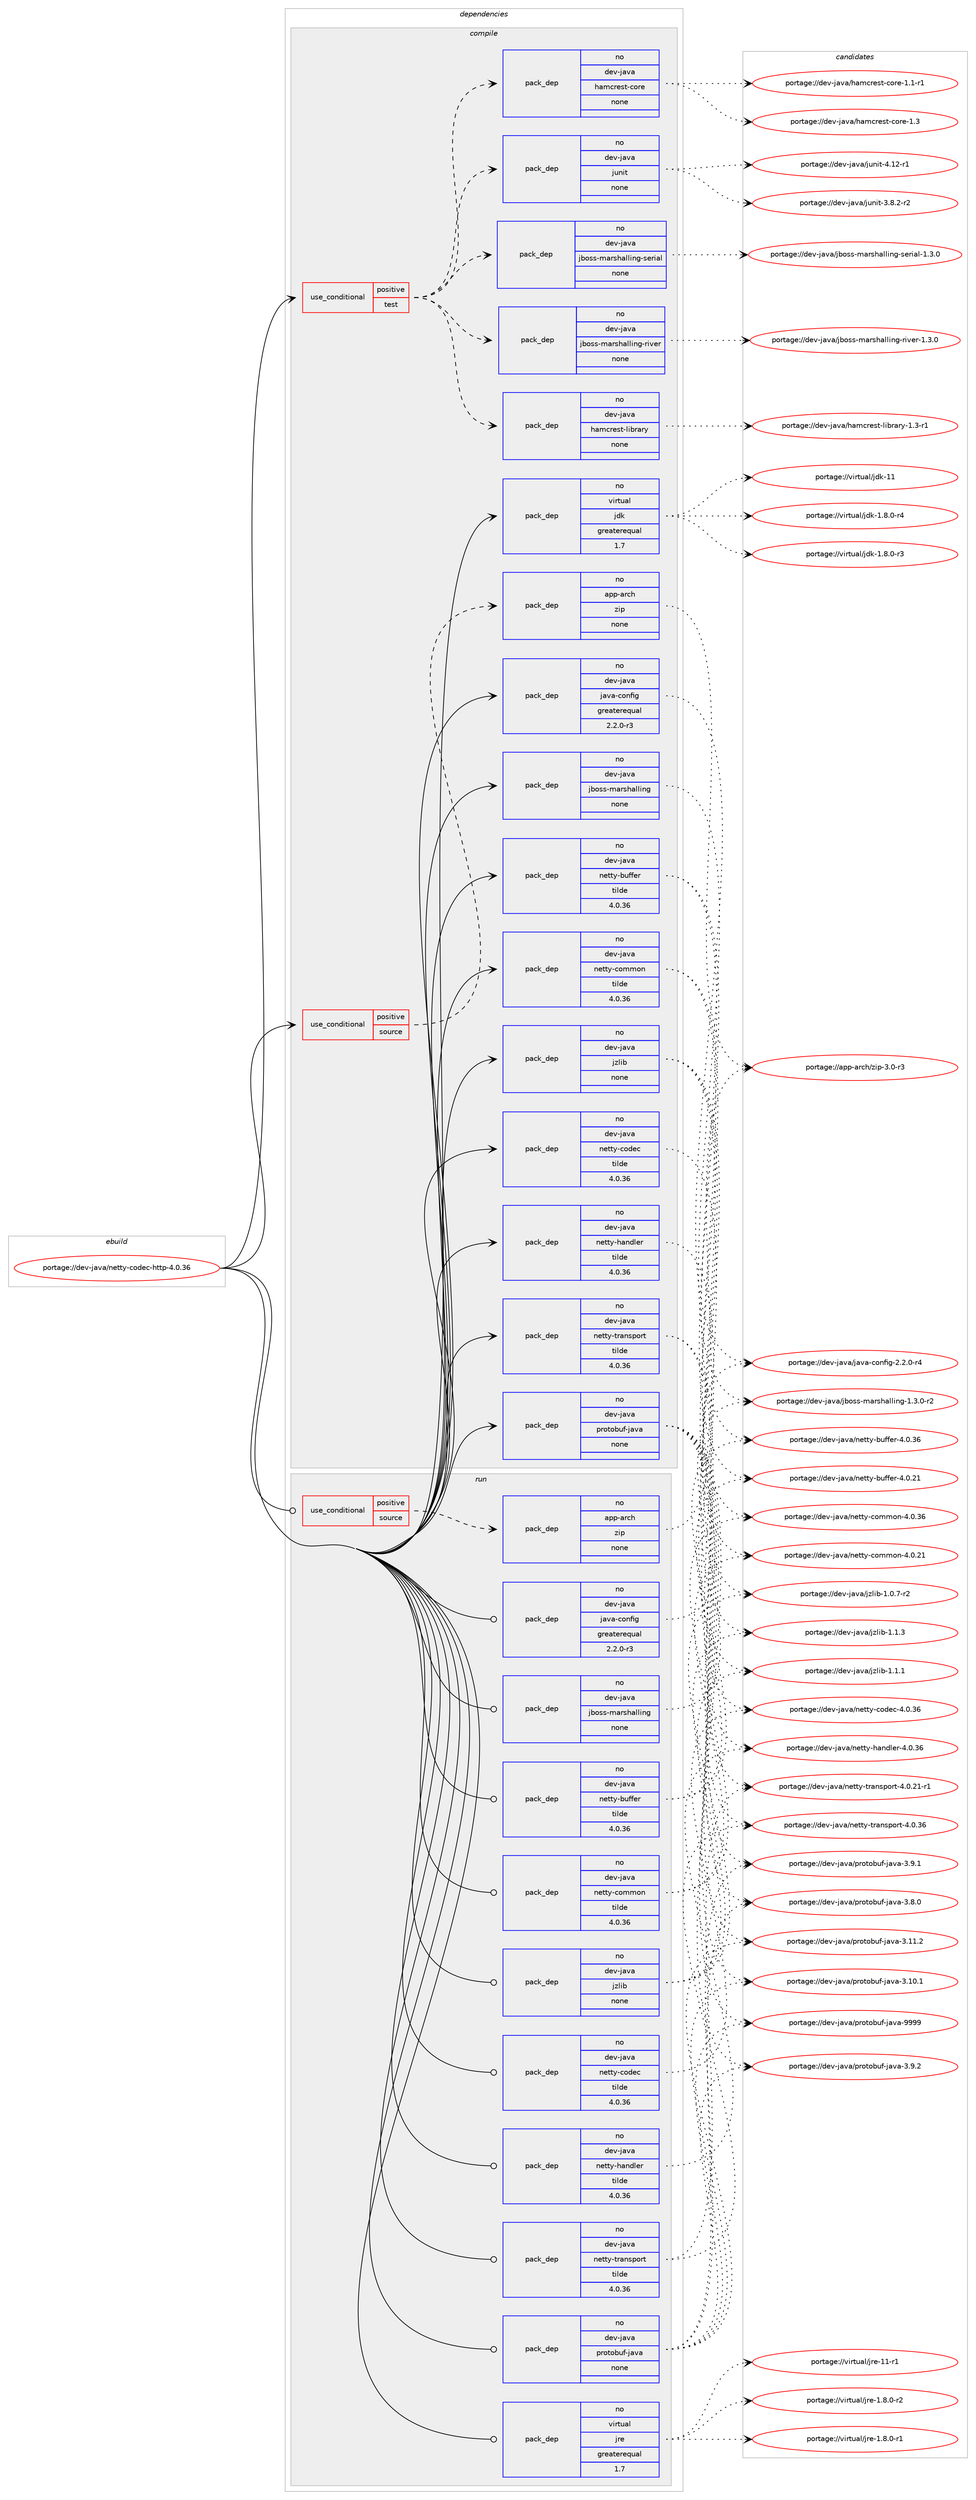 digraph prolog {

# *************
# Graph options
# *************

newrank=true;
concentrate=true;
compound=true;
graph [rankdir=LR,fontname=Helvetica,fontsize=10,ranksep=1.5];#, ranksep=2.5, nodesep=0.2];
edge  [arrowhead=vee];
node  [fontname=Helvetica,fontsize=10];

# **********
# The ebuild
# **********

subgraph cluster_leftcol {
color=gray;
rank=same;
label=<<i>ebuild</i>>;
id [label="portage://dev-java/netty-codec-http-4.0.36", color=red, width=4, href="../dev-java/netty-codec-http-4.0.36.svg"];
}

# ****************
# The dependencies
# ****************

subgraph cluster_midcol {
color=gray;
label=<<i>dependencies</i>>;
subgraph cluster_compile {
fillcolor="#eeeeee";
style=filled;
label=<<i>compile</i>>;
subgraph cond129491 {
dependency527763 [label=<<TABLE BORDER="0" CELLBORDER="1" CELLSPACING="0" CELLPADDING="4"><TR><TD ROWSPAN="3" CELLPADDING="10">use_conditional</TD></TR><TR><TD>positive</TD></TR><TR><TD>source</TD></TR></TABLE>>, shape=none, color=red];
subgraph pack392662 {
dependency527764 [label=<<TABLE BORDER="0" CELLBORDER="1" CELLSPACING="0" CELLPADDING="4" WIDTH="220"><TR><TD ROWSPAN="6" CELLPADDING="30">pack_dep</TD></TR><TR><TD WIDTH="110">no</TD></TR><TR><TD>app-arch</TD></TR><TR><TD>zip</TD></TR><TR><TD>none</TD></TR><TR><TD></TD></TR></TABLE>>, shape=none, color=blue];
}
dependency527763:e -> dependency527764:w [weight=20,style="dashed",arrowhead="vee"];
}
id:e -> dependency527763:w [weight=20,style="solid",arrowhead="vee"];
subgraph cond129492 {
dependency527765 [label=<<TABLE BORDER="0" CELLBORDER="1" CELLSPACING="0" CELLPADDING="4"><TR><TD ROWSPAN="3" CELLPADDING="10">use_conditional</TD></TR><TR><TD>positive</TD></TR><TR><TD>test</TD></TR></TABLE>>, shape=none, color=red];
subgraph pack392663 {
dependency527766 [label=<<TABLE BORDER="0" CELLBORDER="1" CELLSPACING="0" CELLPADDING="4" WIDTH="220"><TR><TD ROWSPAN="6" CELLPADDING="30">pack_dep</TD></TR><TR><TD WIDTH="110">no</TD></TR><TR><TD>dev-java</TD></TR><TR><TD>hamcrest-core</TD></TR><TR><TD>none</TD></TR><TR><TD></TD></TR></TABLE>>, shape=none, color=blue];
}
dependency527765:e -> dependency527766:w [weight=20,style="dashed",arrowhead="vee"];
subgraph pack392664 {
dependency527767 [label=<<TABLE BORDER="0" CELLBORDER="1" CELLSPACING="0" CELLPADDING="4" WIDTH="220"><TR><TD ROWSPAN="6" CELLPADDING="30">pack_dep</TD></TR><TR><TD WIDTH="110">no</TD></TR><TR><TD>dev-java</TD></TR><TR><TD>hamcrest-library</TD></TR><TR><TD>none</TD></TR><TR><TD></TD></TR></TABLE>>, shape=none, color=blue];
}
dependency527765:e -> dependency527767:w [weight=20,style="dashed",arrowhead="vee"];
subgraph pack392665 {
dependency527768 [label=<<TABLE BORDER="0" CELLBORDER="1" CELLSPACING="0" CELLPADDING="4" WIDTH="220"><TR><TD ROWSPAN="6" CELLPADDING="30">pack_dep</TD></TR><TR><TD WIDTH="110">no</TD></TR><TR><TD>dev-java</TD></TR><TR><TD>jboss-marshalling-river</TD></TR><TR><TD>none</TD></TR><TR><TD></TD></TR></TABLE>>, shape=none, color=blue];
}
dependency527765:e -> dependency527768:w [weight=20,style="dashed",arrowhead="vee"];
subgraph pack392666 {
dependency527769 [label=<<TABLE BORDER="0" CELLBORDER="1" CELLSPACING="0" CELLPADDING="4" WIDTH="220"><TR><TD ROWSPAN="6" CELLPADDING="30">pack_dep</TD></TR><TR><TD WIDTH="110">no</TD></TR><TR><TD>dev-java</TD></TR><TR><TD>jboss-marshalling-serial</TD></TR><TR><TD>none</TD></TR><TR><TD></TD></TR></TABLE>>, shape=none, color=blue];
}
dependency527765:e -> dependency527769:w [weight=20,style="dashed",arrowhead="vee"];
subgraph pack392667 {
dependency527770 [label=<<TABLE BORDER="0" CELLBORDER="1" CELLSPACING="0" CELLPADDING="4" WIDTH="220"><TR><TD ROWSPAN="6" CELLPADDING="30">pack_dep</TD></TR><TR><TD WIDTH="110">no</TD></TR><TR><TD>dev-java</TD></TR><TR><TD>junit</TD></TR><TR><TD>none</TD></TR><TR><TD></TD></TR></TABLE>>, shape=none, color=blue];
}
dependency527765:e -> dependency527770:w [weight=20,style="dashed",arrowhead="vee"];
}
id:e -> dependency527765:w [weight=20,style="solid",arrowhead="vee"];
subgraph pack392668 {
dependency527771 [label=<<TABLE BORDER="0" CELLBORDER="1" CELLSPACING="0" CELLPADDING="4" WIDTH="220"><TR><TD ROWSPAN="6" CELLPADDING="30">pack_dep</TD></TR><TR><TD WIDTH="110">no</TD></TR><TR><TD>dev-java</TD></TR><TR><TD>java-config</TD></TR><TR><TD>greaterequal</TD></TR><TR><TD>2.2.0-r3</TD></TR></TABLE>>, shape=none, color=blue];
}
id:e -> dependency527771:w [weight=20,style="solid",arrowhead="vee"];
subgraph pack392669 {
dependency527772 [label=<<TABLE BORDER="0" CELLBORDER="1" CELLSPACING="0" CELLPADDING="4" WIDTH="220"><TR><TD ROWSPAN="6" CELLPADDING="30">pack_dep</TD></TR><TR><TD WIDTH="110">no</TD></TR><TR><TD>dev-java</TD></TR><TR><TD>jboss-marshalling</TD></TR><TR><TD>none</TD></TR><TR><TD></TD></TR></TABLE>>, shape=none, color=blue];
}
id:e -> dependency527772:w [weight=20,style="solid",arrowhead="vee"];
subgraph pack392670 {
dependency527773 [label=<<TABLE BORDER="0" CELLBORDER="1" CELLSPACING="0" CELLPADDING="4" WIDTH="220"><TR><TD ROWSPAN="6" CELLPADDING="30">pack_dep</TD></TR><TR><TD WIDTH="110">no</TD></TR><TR><TD>dev-java</TD></TR><TR><TD>jzlib</TD></TR><TR><TD>none</TD></TR><TR><TD></TD></TR></TABLE>>, shape=none, color=blue];
}
id:e -> dependency527773:w [weight=20,style="solid",arrowhead="vee"];
subgraph pack392671 {
dependency527774 [label=<<TABLE BORDER="0" CELLBORDER="1" CELLSPACING="0" CELLPADDING="4" WIDTH="220"><TR><TD ROWSPAN="6" CELLPADDING="30">pack_dep</TD></TR><TR><TD WIDTH="110">no</TD></TR><TR><TD>dev-java</TD></TR><TR><TD>netty-buffer</TD></TR><TR><TD>tilde</TD></TR><TR><TD>4.0.36</TD></TR></TABLE>>, shape=none, color=blue];
}
id:e -> dependency527774:w [weight=20,style="solid",arrowhead="vee"];
subgraph pack392672 {
dependency527775 [label=<<TABLE BORDER="0" CELLBORDER="1" CELLSPACING="0" CELLPADDING="4" WIDTH="220"><TR><TD ROWSPAN="6" CELLPADDING="30">pack_dep</TD></TR><TR><TD WIDTH="110">no</TD></TR><TR><TD>dev-java</TD></TR><TR><TD>netty-codec</TD></TR><TR><TD>tilde</TD></TR><TR><TD>4.0.36</TD></TR></TABLE>>, shape=none, color=blue];
}
id:e -> dependency527775:w [weight=20,style="solid",arrowhead="vee"];
subgraph pack392673 {
dependency527776 [label=<<TABLE BORDER="0" CELLBORDER="1" CELLSPACING="0" CELLPADDING="4" WIDTH="220"><TR><TD ROWSPAN="6" CELLPADDING="30">pack_dep</TD></TR><TR><TD WIDTH="110">no</TD></TR><TR><TD>dev-java</TD></TR><TR><TD>netty-common</TD></TR><TR><TD>tilde</TD></TR><TR><TD>4.0.36</TD></TR></TABLE>>, shape=none, color=blue];
}
id:e -> dependency527776:w [weight=20,style="solid",arrowhead="vee"];
subgraph pack392674 {
dependency527777 [label=<<TABLE BORDER="0" CELLBORDER="1" CELLSPACING="0" CELLPADDING="4" WIDTH="220"><TR><TD ROWSPAN="6" CELLPADDING="30">pack_dep</TD></TR><TR><TD WIDTH="110">no</TD></TR><TR><TD>dev-java</TD></TR><TR><TD>netty-handler</TD></TR><TR><TD>tilde</TD></TR><TR><TD>4.0.36</TD></TR></TABLE>>, shape=none, color=blue];
}
id:e -> dependency527777:w [weight=20,style="solid",arrowhead="vee"];
subgraph pack392675 {
dependency527778 [label=<<TABLE BORDER="0" CELLBORDER="1" CELLSPACING="0" CELLPADDING="4" WIDTH="220"><TR><TD ROWSPAN="6" CELLPADDING="30">pack_dep</TD></TR><TR><TD WIDTH="110">no</TD></TR><TR><TD>dev-java</TD></TR><TR><TD>netty-transport</TD></TR><TR><TD>tilde</TD></TR><TR><TD>4.0.36</TD></TR></TABLE>>, shape=none, color=blue];
}
id:e -> dependency527778:w [weight=20,style="solid",arrowhead="vee"];
subgraph pack392676 {
dependency527779 [label=<<TABLE BORDER="0" CELLBORDER="1" CELLSPACING="0" CELLPADDING="4" WIDTH="220"><TR><TD ROWSPAN="6" CELLPADDING="30">pack_dep</TD></TR><TR><TD WIDTH="110">no</TD></TR><TR><TD>dev-java</TD></TR><TR><TD>protobuf-java</TD></TR><TR><TD>none</TD></TR><TR><TD></TD></TR></TABLE>>, shape=none, color=blue];
}
id:e -> dependency527779:w [weight=20,style="solid",arrowhead="vee"];
subgraph pack392677 {
dependency527780 [label=<<TABLE BORDER="0" CELLBORDER="1" CELLSPACING="0" CELLPADDING="4" WIDTH="220"><TR><TD ROWSPAN="6" CELLPADDING="30">pack_dep</TD></TR><TR><TD WIDTH="110">no</TD></TR><TR><TD>virtual</TD></TR><TR><TD>jdk</TD></TR><TR><TD>greaterequal</TD></TR><TR><TD>1.7</TD></TR></TABLE>>, shape=none, color=blue];
}
id:e -> dependency527780:w [weight=20,style="solid",arrowhead="vee"];
}
subgraph cluster_compileandrun {
fillcolor="#eeeeee";
style=filled;
label=<<i>compile and run</i>>;
}
subgraph cluster_run {
fillcolor="#eeeeee";
style=filled;
label=<<i>run</i>>;
subgraph cond129493 {
dependency527781 [label=<<TABLE BORDER="0" CELLBORDER="1" CELLSPACING="0" CELLPADDING="4"><TR><TD ROWSPAN="3" CELLPADDING="10">use_conditional</TD></TR><TR><TD>positive</TD></TR><TR><TD>source</TD></TR></TABLE>>, shape=none, color=red];
subgraph pack392678 {
dependency527782 [label=<<TABLE BORDER="0" CELLBORDER="1" CELLSPACING="0" CELLPADDING="4" WIDTH="220"><TR><TD ROWSPAN="6" CELLPADDING="30">pack_dep</TD></TR><TR><TD WIDTH="110">no</TD></TR><TR><TD>app-arch</TD></TR><TR><TD>zip</TD></TR><TR><TD>none</TD></TR><TR><TD></TD></TR></TABLE>>, shape=none, color=blue];
}
dependency527781:e -> dependency527782:w [weight=20,style="dashed",arrowhead="vee"];
}
id:e -> dependency527781:w [weight=20,style="solid",arrowhead="odot"];
subgraph pack392679 {
dependency527783 [label=<<TABLE BORDER="0" CELLBORDER="1" CELLSPACING="0" CELLPADDING="4" WIDTH="220"><TR><TD ROWSPAN="6" CELLPADDING="30">pack_dep</TD></TR><TR><TD WIDTH="110">no</TD></TR><TR><TD>dev-java</TD></TR><TR><TD>java-config</TD></TR><TR><TD>greaterequal</TD></TR><TR><TD>2.2.0-r3</TD></TR></TABLE>>, shape=none, color=blue];
}
id:e -> dependency527783:w [weight=20,style="solid",arrowhead="odot"];
subgraph pack392680 {
dependency527784 [label=<<TABLE BORDER="0" CELLBORDER="1" CELLSPACING="0" CELLPADDING="4" WIDTH="220"><TR><TD ROWSPAN="6" CELLPADDING="30">pack_dep</TD></TR><TR><TD WIDTH="110">no</TD></TR><TR><TD>dev-java</TD></TR><TR><TD>jboss-marshalling</TD></TR><TR><TD>none</TD></TR><TR><TD></TD></TR></TABLE>>, shape=none, color=blue];
}
id:e -> dependency527784:w [weight=20,style="solid",arrowhead="odot"];
subgraph pack392681 {
dependency527785 [label=<<TABLE BORDER="0" CELLBORDER="1" CELLSPACING="0" CELLPADDING="4" WIDTH="220"><TR><TD ROWSPAN="6" CELLPADDING="30">pack_dep</TD></TR><TR><TD WIDTH="110">no</TD></TR><TR><TD>dev-java</TD></TR><TR><TD>jzlib</TD></TR><TR><TD>none</TD></TR><TR><TD></TD></TR></TABLE>>, shape=none, color=blue];
}
id:e -> dependency527785:w [weight=20,style="solid",arrowhead="odot"];
subgraph pack392682 {
dependency527786 [label=<<TABLE BORDER="0" CELLBORDER="1" CELLSPACING="0" CELLPADDING="4" WIDTH="220"><TR><TD ROWSPAN="6" CELLPADDING="30">pack_dep</TD></TR><TR><TD WIDTH="110">no</TD></TR><TR><TD>dev-java</TD></TR><TR><TD>netty-buffer</TD></TR><TR><TD>tilde</TD></TR><TR><TD>4.0.36</TD></TR></TABLE>>, shape=none, color=blue];
}
id:e -> dependency527786:w [weight=20,style="solid",arrowhead="odot"];
subgraph pack392683 {
dependency527787 [label=<<TABLE BORDER="0" CELLBORDER="1" CELLSPACING="0" CELLPADDING="4" WIDTH="220"><TR><TD ROWSPAN="6" CELLPADDING="30">pack_dep</TD></TR><TR><TD WIDTH="110">no</TD></TR><TR><TD>dev-java</TD></TR><TR><TD>netty-codec</TD></TR><TR><TD>tilde</TD></TR><TR><TD>4.0.36</TD></TR></TABLE>>, shape=none, color=blue];
}
id:e -> dependency527787:w [weight=20,style="solid",arrowhead="odot"];
subgraph pack392684 {
dependency527788 [label=<<TABLE BORDER="0" CELLBORDER="1" CELLSPACING="0" CELLPADDING="4" WIDTH="220"><TR><TD ROWSPAN="6" CELLPADDING="30">pack_dep</TD></TR><TR><TD WIDTH="110">no</TD></TR><TR><TD>dev-java</TD></TR><TR><TD>netty-common</TD></TR><TR><TD>tilde</TD></TR><TR><TD>4.0.36</TD></TR></TABLE>>, shape=none, color=blue];
}
id:e -> dependency527788:w [weight=20,style="solid",arrowhead="odot"];
subgraph pack392685 {
dependency527789 [label=<<TABLE BORDER="0" CELLBORDER="1" CELLSPACING="0" CELLPADDING="4" WIDTH="220"><TR><TD ROWSPAN="6" CELLPADDING="30">pack_dep</TD></TR><TR><TD WIDTH="110">no</TD></TR><TR><TD>dev-java</TD></TR><TR><TD>netty-handler</TD></TR><TR><TD>tilde</TD></TR><TR><TD>4.0.36</TD></TR></TABLE>>, shape=none, color=blue];
}
id:e -> dependency527789:w [weight=20,style="solid",arrowhead="odot"];
subgraph pack392686 {
dependency527790 [label=<<TABLE BORDER="0" CELLBORDER="1" CELLSPACING="0" CELLPADDING="4" WIDTH="220"><TR><TD ROWSPAN="6" CELLPADDING="30">pack_dep</TD></TR><TR><TD WIDTH="110">no</TD></TR><TR><TD>dev-java</TD></TR><TR><TD>netty-transport</TD></TR><TR><TD>tilde</TD></TR><TR><TD>4.0.36</TD></TR></TABLE>>, shape=none, color=blue];
}
id:e -> dependency527790:w [weight=20,style="solid",arrowhead="odot"];
subgraph pack392687 {
dependency527791 [label=<<TABLE BORDER="0" CELLBORDER="1" CELLSPACING="0" CELLPADDING="4" WIDTH="220"><TR><TD ROWSPAN="6" CELLPADDING="30">pack_dep</TD></TR><TR><TD WIDTH="110">no</TD></TR><TR><TD>dev-java</TD></TR><TR><TD>protobuf-java</TD></TR><TR><TD>none</TD></TR><TR><TD></TD></TR></TABLE>>, shape=none, color=blue];
}
id:e -> dependency527791:w [weight=20,style="solid",arrowhead="odot"];
subgraph pack392688 {
dependency527792 [label=<<TABLE BORDER="0" CELLBORDER="1" CELLSPACING="0" CELLPADDING="4" WIDTH="220"><TR><TD ROWSPAN="6" CELLPADDING="30">pack_dep</TD></TR><TR><TD WIDTH="110">no</TD></TR><TR><TD>virtual</TD></TR><TR><TD>jre</TD></TR><TR><TD>greaterequal</TD></TR><TR><TD>1.7</TD></TR></TABLE>>, shape=none, color=blue];
}
id:e -> dependency527792:w [weight=20,style="solid",arrowhead="odot"];
}
}

# **************
# The candidates
# **************

subgraph cluster_choices {
rank=same;
color=gray;
label=<<i>candidates</i>>;

subgraph choice392662 {
color=black;
nodesep=1;
choice9711211245971149910447122105112455146484511451 [label="portage://app-arch/zip-3.0-r3", color=red, width=4,href="../app-arch/zip-3.0-r3.svg"];
dependency527764:e -> choice9711211245971149910447122105112455146484511451:w [style=dotted,weight="100"];
}
subgraph choice392663 {
color=black;
nodesep=1;
choice100101118451069711897471049710999114101115116459911111410145494651 [label="portage://dev-java/hamcrest-core-1.3", color=red, width=4,href="../dev-java/hamcrest-core-1.3.svg"];
choice1001011184510697118974710497109991141011151164599111114101454946494511449 [label="portage://dev-java/hamcrest-core-1.1-r1", color=red, width=4,href="../dev-java/hamcrest-core-1.1-r1.svg"];
dependency527766:e -> choice100101118451069711897471049710999114101115116459911111410145494651:w [style=dotted,weight="100"];
dependency527766:e -> choice1001011184510697118974710497109991141011151164599111114101454946494511449:w [style=dotted,weight="100"];
}
subgraph choice392664 {
color=black;
nodesep=1;
choice100101118451069711897471049710999114101115116451081059811497114121454946514511449 [label="portage://dev-java/hamcrest-library-1.3-r1", color=red, width=4,href="../dev-java/hamcrest-library-1.3-r1.svg"];
dependency527767:e -> choice100101118451069711897471049710999114101115116451081059811497114121454946514511449:w [style=dotted,weight="100"];
}
subgraph choice392665 {
color=black;
nodesep=1;
choice100101118451069711897471069811111511545109971141151049710810810511010345114105118101114454946514648 [label="portage://dev-java/jboss-marshalling-river-1.3.0", color=red, width=4,href="../dev-java/jboss-marshalling-river-1.3.0.svg"];
dependency527768:e -> choice100101118451069711897471069811111511545109971141151049710810810511010345114105118101114454946514648:w [style=dotted,weight="100"];
}
subgraph choice392666 {
color=black;
nodesep=1;
choice10010111845106971189747106981111151154510997114115104971081081051101034511510111410597108454946514648 [label="portage://dev-java/jboss-marshalling-serial-1.3.0", color=red, width=4,href="../dev-java/jboss-marshalling-serial-1.3.0.svg"];
dependency527769:e -> choice10010111845106971189747106981111151154510997114115104971081081051101034511510111410597108454946514648:w [style=dotted,weight="100"];
}
subgraph choice392667 {
color=black;
nodesep=1;
choice1001011184510697118974710611711010511645524649504511449 [label="portage://dev-java/junit-4.12-r1", color=red, width=4,href="../dev-java/junit-4.12-r1.svg"];
choice100101118451069711897471061171101051164551465646504511450 [label="portage://dev-java/junit-3.8.2-r2", color=red, width=4,href="../dev-java/junit-3.8.2-r2.svg"];
dependency527770:e -> choice1001011184510697118974710611711010511645524649504511449:w [style=dotted,weight="100"];
dependency527770:e -> choice100101118451069711897471061171101051164551465646504511450:w [style=dotted,weight="100"];
}
subgraph choice392668 {
color=black;
nodesep=1;
choice10010111845106971189747106971189745991111101021051034550465046484511452 [label="portage://dev-java/java-config-2.2.0-r4", color=red, width=4,href="../dev-java/java-config-2.2.0-r4.svg"];
dependency527771:e -> choice10010111845106971189747106971189745991111101021051034550465046484511452:w [style=dotted,weight="100"];
}
subgraph choice392669 {
color=black;
nodesep=1;
choice10010111845106971189747106981111151154510997114115104971081081051101034549465146484511450 [label="portage://dev-java/jboss-marshalling-1.3.0-r2", color=red, width=4,href="../dev-java/jboss-marshalling-1.3.0-r2.svg"];
dependency527772:e -> choice10010111845106971189747106981111151154510997114115104971081081051101034549465146484511450:w [style=dotted,weight="100"];
}
subgraph choice392670 {
color=black;
nodesep=1;
choice1001011184510697118974710612210810598454946494651 [label="portage://dev-java/jzlib-1.1.3", color=red, width=4,href="../dev-java/jzlib-1.1.3.svg"];
choice1001011184510697118974710612210810598454946494649 [label="portage://dev-java/jzlib-1.1.1", color=red, width=4,href="../dev-java/jzlib-1.1.1.svg"];
choice10010111845106971189747106122108105984549464846554511450 [label="portage://dev-java/jzlib-1.0.7-r2", color=red, width=4,href="../dev-java/jzlib-1.0.7-r2.svg"];
dependency527773:e -> choice1001011184510697118974710612210810598454946494651:w [style=dotted,weight="100"];
dependency527773:e -> choice1001011184510697118974710612210810598454946494649:w [style=dotted,weight="100"];
dependency527773:e -> choice10010111845106971189747106122108105984549464846554511450:w [style=dotted,weight="100"];
}
subgraph choice392671 {
color=black;
nodesep=1;
choice10010111845106971189747110101116116121459811710210210111445524648465154 [label="portage://dev-java/netty-buffer-4.0.36", color=red, width=4,href="../dev-java/netty-buffer-4.0.36.svg"];
choice10010111845106971189747110101116116121459811710210210111445524648465049 [label="portage://dev-java/netty-buffer-4.0.21", color=red, width=4,href="../dev-java/netty-buffer-4.0.21.svg"];
dependency527774:e -> choice10010111845106971189747110101116116121459811710210210111445524648465154:w [style=dotted,weight="100"];
dependency527774:e -> choice10010111845106971189747110101116116121459811710210210111445524648465049:w [style=dotted,weight="100"];
}
subgraph choice392672 {
color=black;
nodesep=1;
choice1001011184510697118974711010111611612145991111001019945524648465154 [label="portage://dev-java/netty-codec-4.0.36", color=red, width=4,href="../dev-java/netty-codec-4.0.36.svg"];
dependency527775:e -> choice1001011184510697118974711010111611612145991111001019945524648465154:w [style=dotted,weight="100"];
}
subgraph choice392673 {
color=black;
nodesep=1;
choice10010111845106971189747110101116116121459911110910911111045524648465154 [label="portage://dev-java/netty-common-4.0.36", color=red, width=4,href="../dev-java/netty-common-4.0.36.svg"];
choice10010111845106971189747110101116116121459911110910911111045524648465049 [label="portage://dev-java/netty-common-4.0.21", color=red, width=4,href="../dev-java/netty-common-4.0.21.svg"];
dependency527776:e -> choice10010111845106971189747110101116116121459911110910911111045524648465154:w [style=dotted,weight="100"];
dependency527776:e -> choice10010111845106971189747110101116116121459911110910911111045524648465049:w [style=dotted,weight="100"];
}
subgraph choice392674 {
color=black;
nodesep=1;
choice10010111845106971189747110101116116121451049711010010810111445524648465154 [label="portage://dev-java/netty-handler-4.0.36", color=red, width=4,href="../dev-java/netty-handler-4.0.36.svg"];
dependency527777:e -> choice10010111845106971189747110101116116121451049711010010810111445524648465154:w [style=dotted,weight="100"];
}
subgraph choice392675 {
color=black;
nodesep=1;
choice10010111845106971189747110101116116121451161149711011511211111411645524648465154 [label="portage://dev-java/netty-transport-4.0.36", color=red, width=4,href="../dev-java/netty-transport-4.0.36.svg"];
choice100101118451069711897471101011161161214511611497110115112111114116455246484650494511449 [label="portage://dev-java/netty-transport-4.0.21-r1", color=red, width=4,href="../dev-java/netty-transport-4.0.21-r1.svg"];
dependency527778:e -> choice10010111845106971189747110101116116121451161149711011511211111411645524648465154:w [style=dotted,weight="100"];
dependency527778:e -> choice100101118451069711897471101011161161214511611497110115112111114116455246484650494511449:w [style=dotted,weight="100"];
}
subgraph choice392676 {
color=black;
nodesep=1;
choice10010111845106971189747112114111116111981171024510697118974557575757 [label="portage://dev-java/protobuf-java-9999", color=red, width=4,href="../dev-java/protobuf-java-9999.svg"];
choice1001011184510697118974711211411111611198117102451069711897455146574650 [label="portage://dev-java/protobuf-java-3.9.2", color=red, width=4,href="../dev-java/protobuf-java-3.9.2.svg"];
choice1001011184510697118974711211411111611198117102451069711897455146574649 [label="portage://dev-java/protobuf-java-3.9.1", color=red, width=4,href="../dev-java/protobuf-java-3.9.1.svg"];
choice1001011184510697118974711211411111611198117102451069711897455146564648 [label="portage://dev-java/protobuf-java-3.8.0", color=red, width=4,href="../dev-java/protobuf-java-3.8.0.svg"];
choice100101118451069711897471121141111161119811710245106971189745514649494650 [label="portage://dev-java/protobuf-java-3.11.2", color=red, width=4,href="../dev-java/protobuf-java-3.11.2.svg"];
choice100101118451069711897471121141111161119811710245106971189745514649484649 [label="portage://dev-java/protobuf-java-3.10.1", color=red, width=4,href="../dev-java/protobuf-java-3.10.1.svg"];
dependency527779:e -> choice10010111845106971189747112114111116111981171024510697118974557575757:w [style=dotted,weight="100"];
dependency527779:e -> choice1001011184510697118974711211411111611198117102451069711897455146574650:w [style=dotted,weight="100"];
dependency527779:e -> choice1001011184510697118974711211411111611198117102451069711897455146574649:w [style=dotted,weight="100"];
dependency527779:e -> choice1001011184510697118974711211411111611198117102451069711897455146564648:w [style=dotted,weight="100"];
dependency527779:e -> choice100101118451069711897471121141111161119811710245106971189745514649494650:w [style=dotted,weight="100"];
dependency527779:e -> choice100101118451069711897471121141111161119811710245106971189745514649484649:w [style=dotted,weight="100"];
}
subgraph choice392677 {
color=black;
nodesep=1;
choice1181051141161179710847106100107454949 [label="portage://virtual/jdk-11", color=red, width=4,href="../virtual/jdk-11.svg"];
choice11810511411611797108471061001074549465646484511452 [label="portage://virtual/jdk-1.8.0-r4", color=red, width=4,href="../virtual/jdk-1.8.0-r4.svg"];
choice11810511411611797108471061001074549465646484511451 [label="portage://virtual/jdk-1.8.0-r3", color=red, width=4,href="../virtual/jdk-1.8.0-r3.svg"];
dependency527780:e -> choice1181051141161179710847106100107454949:w [style=dotted,weight="100"];
dependency527780:e -> choice11810511411611797108471061001074549465646484511452:w [style=dotted,weight="100"];
dependency527780:e -> choice11810511411611797108471061001074549465646484511451:w [style=dotted,weight="100"];
}
subgraph choice392678 {
color=black;
nodesep=1;
choice9711211245971149910447122105112455146484511451 [label="portage://app-arch/zip-3.0-r3", color=red, width=4,href="../app-arch/zip-3.0-r3.svg"];
dependency527782:e -> choice9711211245971149910447122105112455146484511451:w [style=dotted,weight="100"];
}
subgraph choice392679 {
color=black;
nodesep=1;
choice10010111845106971189747106971189745991111101021051034550465046484511452 [label="portage://dev-java/java-config-2.2.0-r4", color=red, width=4,href="../dev-java/java-config-2.2.0-r4.svg"];
dependency527783:e -> choice10010111845106971189747106971189745991111101021051034550465046484511452:w [style=dotted,weight="100"];
}
subgraph choice392680 {
color=black;
nodesep=1;
choice10010111845106971189747106981111151154510997114115104971081081051101034549465146484511450 [label="portage://dev-java/jboss-marshalling-1.3.0-r2", color=red, width=4,href="../dev-java/jboss-marshalling-1.3.0-r2.svg"];
dependency527784:e -> choice10010111845106971189747106981111151154510997114115104971081081051101034549465146484511450:w [style=dotted,weight="100"];
}
subgraph choice392681 {
color=black;
nodesep=1;
choice1001011184510697118974710612210810598454946494651 [label="portage://dev-java/jzlib-1.1.3", color=red, width=4,href="../dev-java/jzlib-1.1.3.svg"];
choice1001011184510697118974710612210810598454946494649 [label="portage://dev-java/jzlib-1.1.1", color=red, width=4,href="../dev-java/jzlib-1.1.1.svg"];
choice10010111845106971189747106122108105984549464846554511450 [label="portage://dev-java/jzlib-1.0.7-r2", color=red, width=4,href="../dev-java/jzlib-1.0.7-r2.svg"];
dependency527785:e -> choice1001011184510697118974710612210810598454946494651:w [style=dotted,weight="100"];
dependency527785:e -> choice1001011184510697118974710612210810598454946494649:w [style=dotted,weight="100"];
dependency527785:e -> choice10010111845106971189747106122108105984549464846554511450:w [style=dotted,weight="100"];
}
subgraph choice392682 {
color=black;
nodesep=1;
choice10010111845106971189747110101116116121459811710210210111445524648465154 [label="portage://dev-java/netty-buffer-4.0.36", color=red, width=4,href="../dev-java/netty-buffer-4.0.36.svg"];
choice10010111845106971189747110101116116121459811710210210111445524648465049 [label="portage://dev-java/netty-buffer-4.0.21", color=red, width=4,href="../dev-java/netty-buffer-4.0.21.svg"];
dependency527786:e -> choice10010111845106971189747110101116116121459811710210210111445524648465154:w [style=dotted,weight="100"];
dependency527786:e -> choice10010111845106971189747110101116116121459811710210210111445524648465049:w [style=dotted,weight="100"];
}
subgraph choice392683 {
color=black;
nodesep=1;
choice1001011184510697118974711010111611612145991111001019945524648465154 [label="portage://dev-java/netty-codec-4.0.36", color=red, width=4,href="../dev-java/netty-codec-4.0.36.svg"];
dependency527787:e -> choice1001011184510697118974711010111611612145991111001019945524648465154:w [style=dotted,weight="100"];
}
subgraph choice392684 {
color=black;
nodesep=1;
choice10010111845106971189747110101116116121459911110910911111045524648465154 [label="portage://dev-java/netty-common-4.0.36", color=red, width=4,href="../dev-java/netty-common-4.0.36.svg"];
choice10010111845106971189747110101116116121459911110910911111045524648465049 [label="portage://dev-java/netty-common-4.0.21", color=red, width=4,href="../dev-java/netty-common-4.0.21.svg"];
dependency527788:e -> choice10010111845106971189747110101116116121459911110910911111045524648465154:w [style=dotted,weight="100"];
dependency527788:e -> choice10010111845106971189747110101116116121459911110910911111045524648465049:w [style=dotted,weight="100"];
}
subgraph choice392685 {
color=black;
nodesep=1;
choice10010111845106971189747110101116116121451049711010010810111445524648465154 [label="portage://dev-java/netty-handler-4.0.36", color=red, width=4,href="../dev-java/netty-handler-4.0.36.svg"];
dependency527789:e -> choice10010111845106971189747110101116116121451049711010010810111445524648465154:w [style=dotted,weight="100"];
}
subgraph choice392686 {
color=black;
nodesep=1;
choice10010111845106971189747110101116116121451161149711011511211111411645524648465154 [label="portage://dev-java/netty-transport-4.0.36", color=red, width=4,href="../dev-java/netty-transport-4.0.36.svg"];
choice100101118451069711897471101011161161214511611497110115112111114116455246484650494511449 [label="portage://dev-java/netty-transport-4.0.21-r1", color=red, width=4,href="../dev-java/netty-transport-4.0.21-r1.svg"];
dependency527790:e -> choice10010111845106971189747110101116116121451161149711011511211111411645524648465154:w [style=dotted,weight="100"];
dependency527790:e -> choice100101118451069711897471101011161161214511611497110115112111114116455246484650494511449:w [style=dotted,weight="100"];
}
subgraph choice392687 {
color=black;
nodesep=1;
choice10010111845106971189747112114111116111981171024510697118974557575757 [label="portage://dev-java/protobuf-java-9999", color=red, width=4,href="../dev-java/protobuf-java-9999.svg"];
choice1001011184510697118974711211411111611198117102451069711897455146574650 [label="portage://dev-java/protobuf-java-3.9.2", color=red, width=4,href="../dev-java/protobuf-java-3.9.2.svg"];
choice1001011184510697118974711211411111611198117102451069711897455146574649 [label="portage://dev-java/protobuf-java-3.9.1", color=red, width=4,href="../dev-java/protobuf-java-3.9.1.svg"];
choice1001011184510697118974711211411111611198117102451069711897455146564648 [label="portage://dev-java/protobuf-java-3.8.0", color=red, width=4,href="../dev-java/protobuf-java-3.8.0.svg"];
choice100101118451069711897471121141111161119811710245106971189745514649494650 [label="portage://dev-java/protobuf-java-3.11.2", color=red, width=4,href="../dev-java/protobuf-java-3.11.2.svg"];
choice100101118451069711897471121141111161119811710245106971189745514649484649 [label="portage://dev-java/protobuf-java-3.10.1", color=red, width=4,href="../dev-java/protobuf-java-3.10.1.svg"];
dependency527791:e -> choice10010111845106971189747112114111116111981171024510697118974557575757:w [style=dotted,weight="100"];
dependency527791:e -> choice1001011184510697118974711211411111611198117102451069711897455146574650:w [style=dotted,weight="100"];
dependency527791:e -> choice1001011184510697118974711211411111611198117102451069711897455146574649:w [style=dotted,weight="100"];
dependency527791:e -> choice1001011184510697118974711211411111611198117102451069711897455146564648:w [style=dotted,weight="100"];
dependency527791:e -> choice100101118451069711897471121141111161119811710245106971189745514649494650:w [style=dotted,weight="100"];
dependency527791:e -> choice100101118451069711897471121141111161119811710245106971189745514649484649:w [style=dotted,weight="100"];
}
subgraph choice392688 {
color=black;
nodesep=1;
choice11810511411611797108471061141014549494511449 [label="portage://virtual/jre-11-r1", color=red, width=4,href="../virtual/jre-11-r1.svg"];
choice11810511411611797108471061141014549465646484511450 [label="portage://virtual/jre-1.8.0-r2", color=red, width=4,href="../virtual/jre-1.8.0-r2.svg"];
choice11810511411611797108471061141014549465646484511449 [label="portage://virtual/jre-1.8.0-r1", color=red, width=4,href="../virtual/jre-1.8.0-r1.svg"];
dependency527792:e -> choice11810511411611797108471061141014549494511449:w [style=dotted,weight="100"];
dependency527792:e -> choice11810511411611797108471061141014549465646484511450:w [style=dotted,weight="100"];
dependency527792:e -> choice11810511411611797108471061141014549465646484511449:w [style=dotted,weight="100"];
}
}

}
